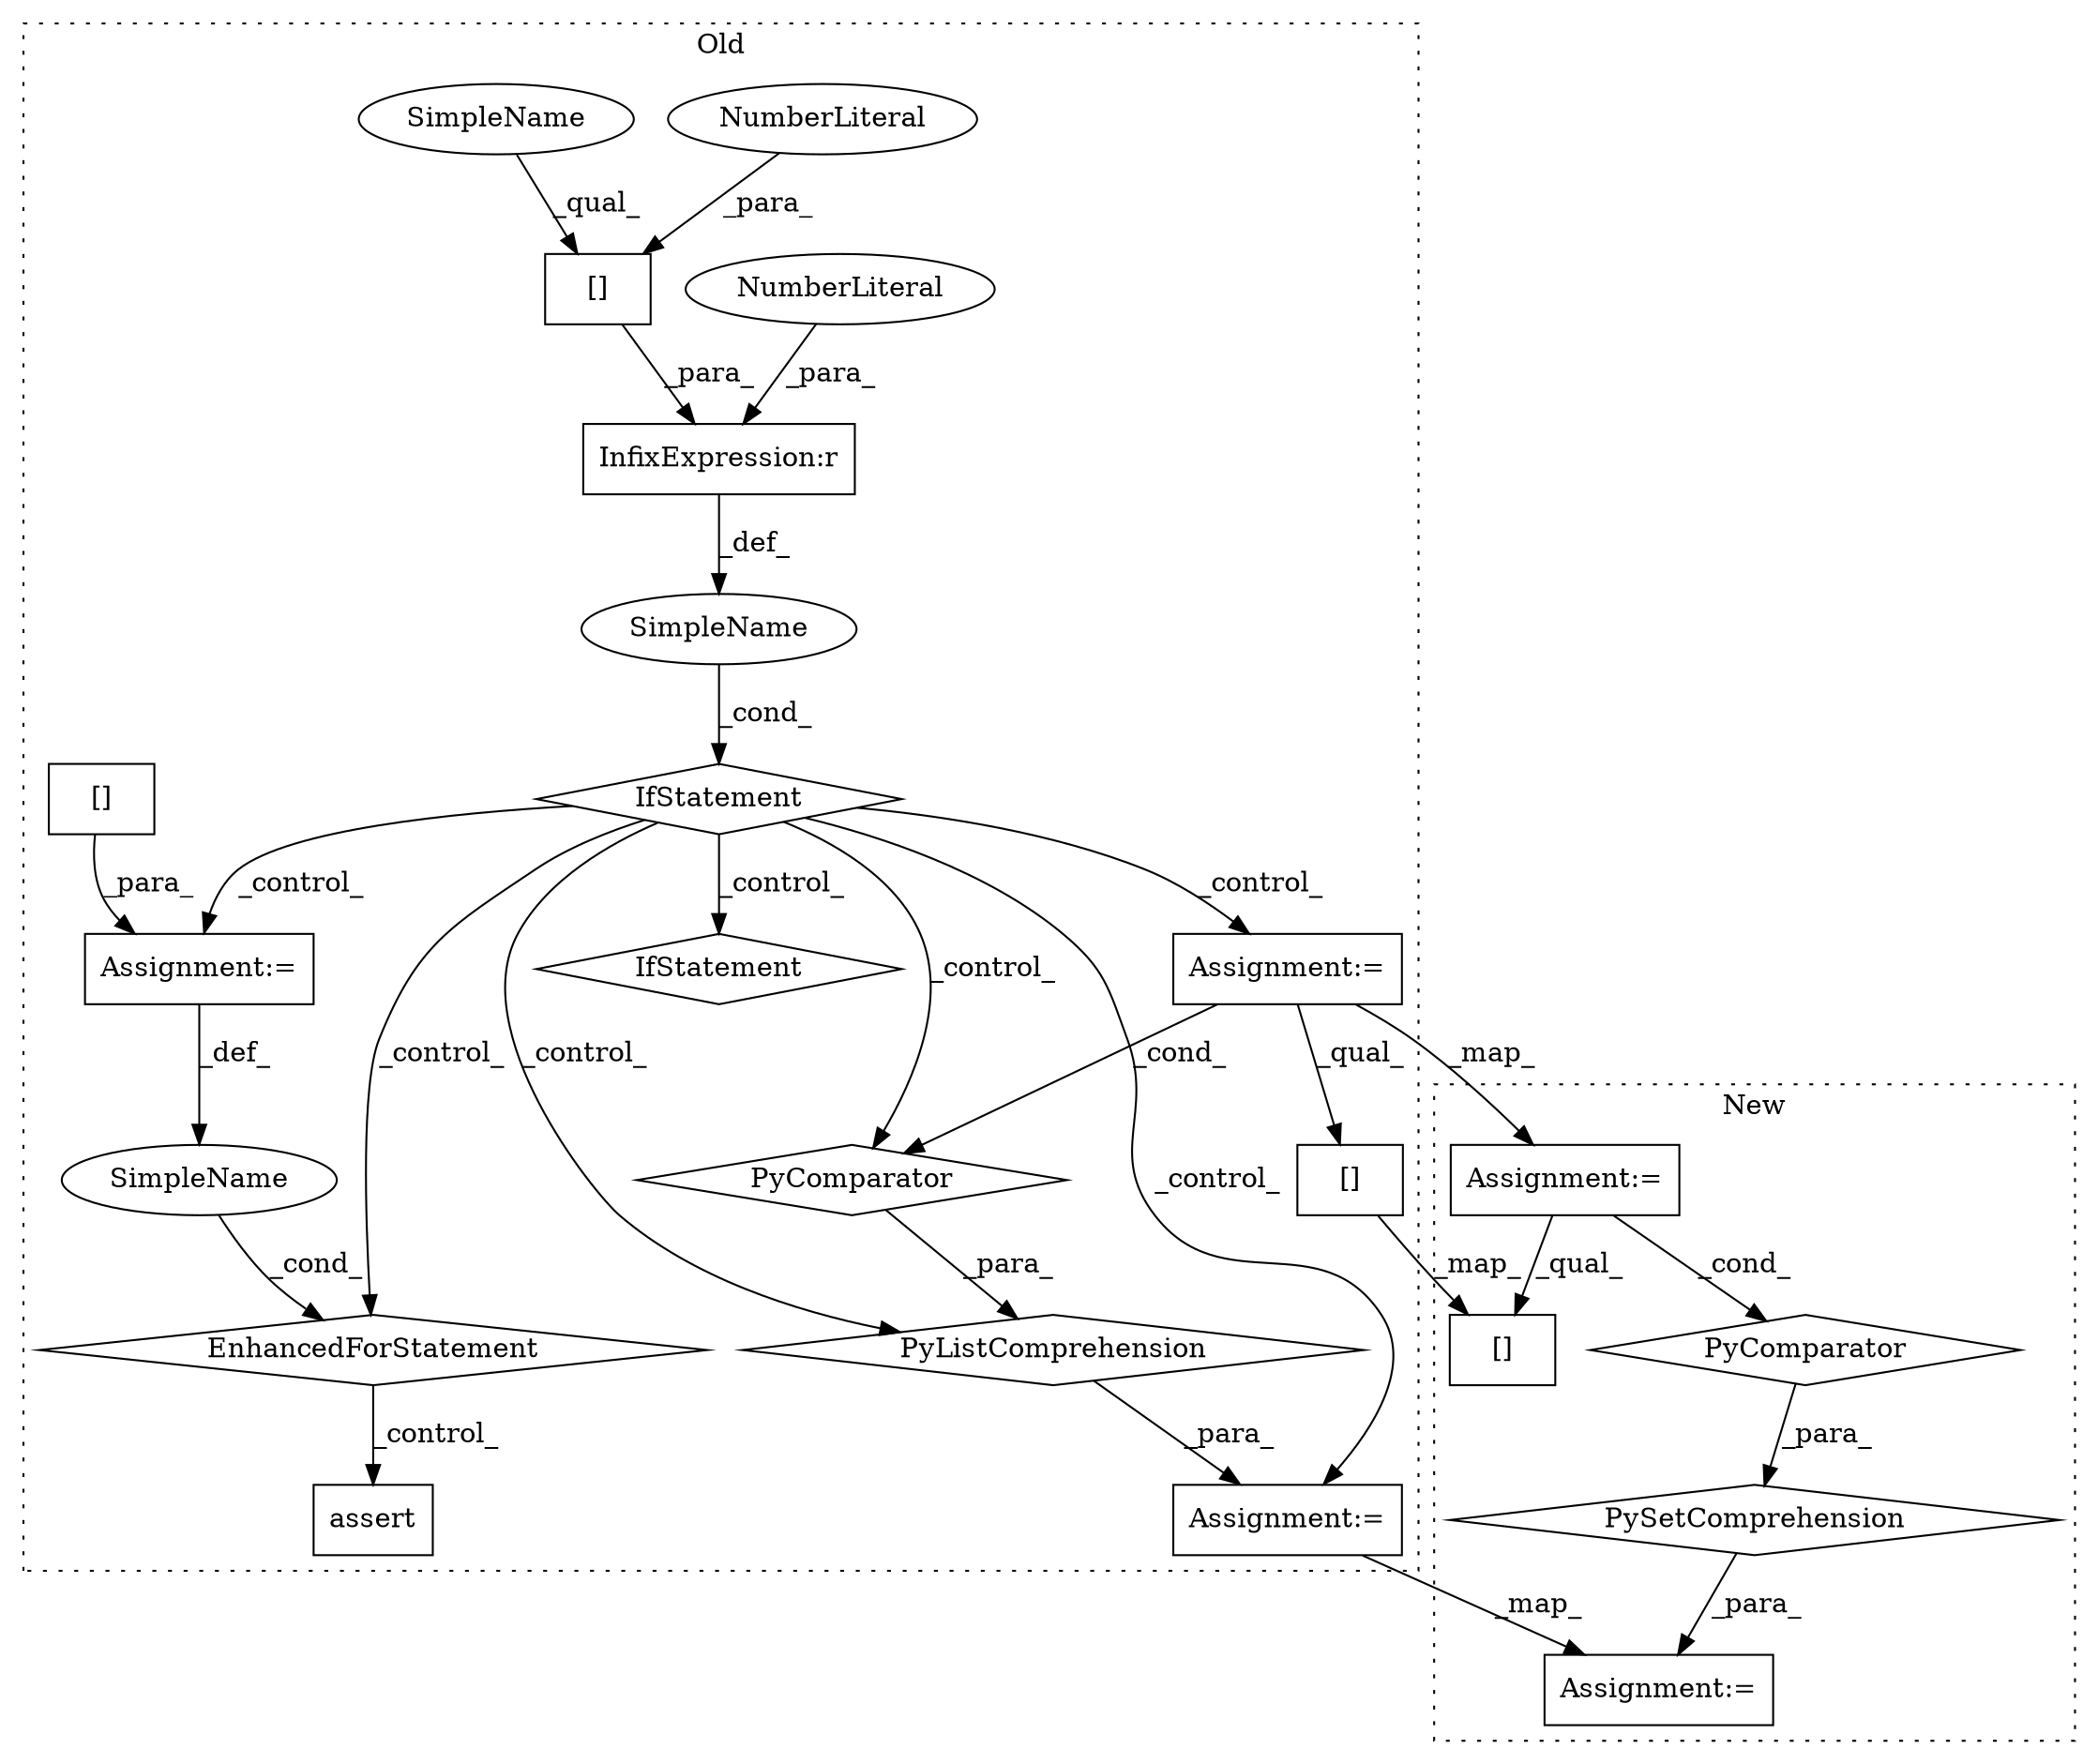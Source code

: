 digraph G {
subgraph cluster0 {
1 [label="assert" a="6" s="3676" l="7" shape="box"];
4 [label="IfStatement" a="25" s="3342,3360" l="4,2" shape="diamond"];
5 [label="InfixExpression:r" a="27" s="3353" l="4" shape="box"];
6 [label="SimpleName" a="42" s="" l="" shape="ellipse"];
7 [label="[]" a="2" s="3346,3352" l="5,1" shape="box"];
8 [label="PyComparator" a="113" s="3529" l="44" shape="diamond"];
9 [label="NumberLiteral" a="34" s="3357" l="3" shape="ellipse"];
10 [label="NumberLiteral" a="34" s="3351" l="1" shape="ellipse"];
11 [label="SimpleName" a="42" s="3650" l="2" shape="ellipse"];
12 [label="EnhancedForStatement" a="70" s="3585,3662" l="61,2" shape="diamond"];
13 [label="[]" a="2" s="3655,3661" l="5,1" shape="box"];
14 [label="Assignment:=" a="7" s="3585,3662" l="61,2" shape="box"];
15 [label="PyListComprehension" a="109" s="3450" l="131" shape="diamond"];
17 [label="Assignment:=" a="7" s="3434" l="16" shape="box"];
18 [label="IfStatement" a="25" s="3529" l="44" shape="diamond"];
19 [label="Assignment:=" a="7" s="3529" l="44" shape="box"];
21 [label="[]" a="2" s="3450,3458" l="4,1" shape="box"];
23 [label="SimpleName" a="42" s="3346" l="4" shape="ellipse"];
label = "Old";
style="dotted";
}
subgraph cluster1 {
2 [label="PySetComprehension" a="111" s="3419" l="140" shape="diamond"];
3 [label="PyComparator" a="113" s="3507" l="44" shape="diamond"];
16 [label="Assignment:=" a="7" s="3405" l="14" shape="box"];
20 [label="Assignment:=" a="7" s="3507" l="44" shape="box"];
22 [label="[]" a="2" s="3419,3427" l="4,1" shape="box"];
label = "New";
style="dotted";
}
2 -> 16 [label="_para_"];
3 -> 2 [label="_para_"];
4 -> 19 [label="_control_"];
4 -> 8 [label="_control_"];
4 -> 14 [label="_control_"];
4 -> 17 [label="_control_"];
4 -> 18 [label="_control_"];
4 -> 12 [label="_control_"];
4 -> 15 [label="_control_"];
5 -> 6 [label="_def_"];
6 -> 4 [label="_cond_"];
7 -> 5 [label="_para_"];
8 -> 15 [label="_para_"];
9 -> 5 [label="_para_"];
10 -> 7 [label="_para_"];
11 -> 12 [label="_cond_"];
12 -> 1 [label="_control_"];
13 -> 14 [label="_para_"];
14 -> 11 [label="_def_"];
15 -> 17 [label="_para_"];
17 -> 16 [label="_map_"];
19 -> 20 [label="_map_"];
19 -> 8 [label="_cond_"];
19 -> 21 [label="_qual_"];
20 -> 22 [label="_qual_"];
20 -> 3 [label="_cond_"];
21 -> 22 [label="_map_"];
23 -> 7 [label="_qual_"];
}